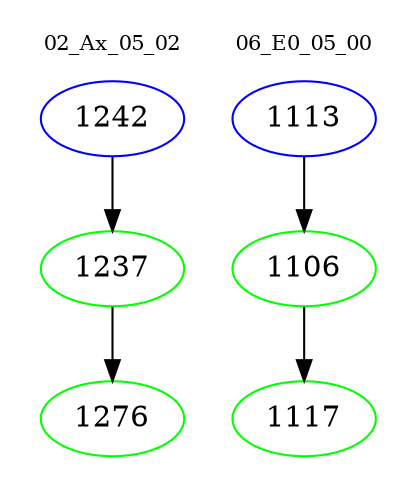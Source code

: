 digraph{
subgraph cluster_0 {
color = white
label = "02_Ax_05_02";
fontsize=10;
T0_1242 [label="1242", color="blue"]
T0_1242 -> T0_1237 [color="black"]
T0_1237 [label="1237", color="green"]
T0_1237 -> T0_1276 [color="black"]
T0_1276 [label="1276", color="green"]
}
subgraph cluster_1 {
color = white
label = "06_E0_05_00";
fontsize=10;
T1_1113 [label="1113", color="blue"]
T1_1113 -> T1_1106 [color="black"]
T1_1106 [label="1106", color="green"]
T1_1106 -> T1_1117 [color="black"]
T1_1117 [label="1117", color="green"]
}
}
